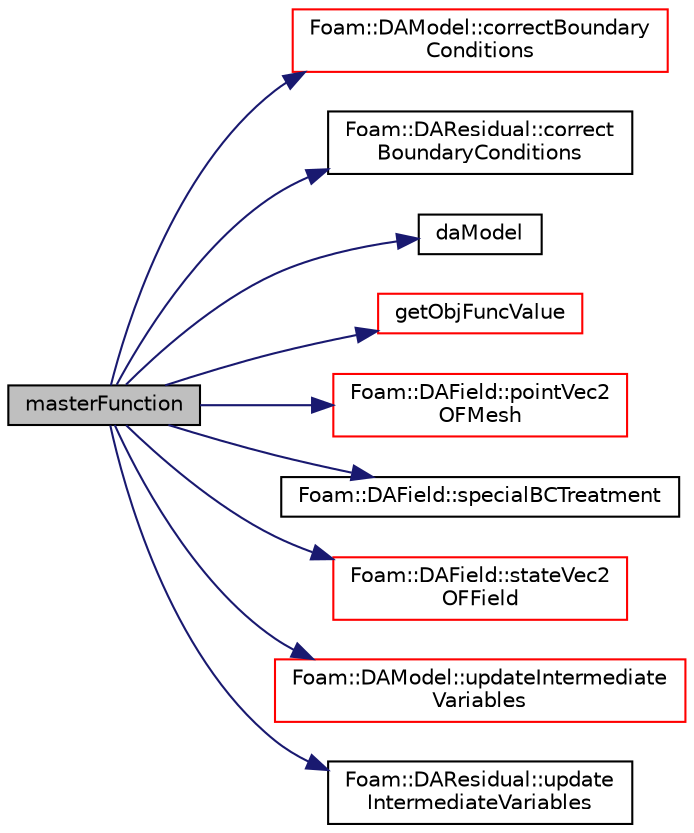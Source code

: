 digraph "masterFunction"
{
  bgcolor="transparent";
  edge [fontname="Helvetica",fontsize="10",labelfontname="Helvetica",labelfontsize="10"];
  node [fontname="Helvetica",fontsize="10",shape=record];
  rankdir="LR";
  Node102 [label="masterFunction",height=0.2,width=0.4,color="black", fillcolor="grey75", style="filled", fontcolor="black"];
  Node102 -> Node103 [color="midnightblue",fontsize="10",style="solid",fontname="Helvetica"];
  Node103 [label="Foam::DAModel::correctBoundary\lConditions",height=0.2,width=0.4,color="red",URL="$classFoam_1_1DAModel.html#acaf6878ef900e593c4b20812f1b567d6",tooltip="correct boundary conditions for model states "];
  Node102 -> Node105 [color="midnightblue",fontsize="10",style="solid",fontname="Helvetica"];
  Node105 [label="Foam::DAResidual::correct\lBoundaryConditions",height=0.2,width=0.4,color="black",URL="$classFoam_1_1DAResidual.html#ac5cf193857b59c2fcaa472ac06847a0d",tooltip="update the boundary condition for all the states in the selected solver "];
  Node102 -> Node106 [color="midnightblue",fontsize="10",style="solid",fontname="Helvetica"];
  Node106 [label="daModel",height=0.2,width=0.4,color="black",URL="$pyColoringCompressible_2createAdjoint_8H.html#adc28e15eebd1fcd331c1edad4145dc49"];
  Node102 -> Node107 [color="midnightblue",fontsize="10",style="solid",fontname="Helvetica"];
  Node107 [label="getObjFuncValue",height=0.2,width=0.4,color="red",URL="$classFoam_1_1DAObjFunc.html#a8e844075cdac7c480f1667a1781a38ad",tooltip="calcluate the value of objective function "];
  Node102 -> Node109 [color="midnightblue",fontsize="10",style="solid",fontname="Helvetica"];
  Node109 [label="Foam::DAField::pointVec2\lOFMesh",height=0.2,width=0.4,color="red",URL="$classFoam_1_1DAField.html#ad11a8b27d61a02a20034c2dedfaa3843",tooltip="assign the points in fvMesh of OpenFOAM based on the point vector "];
  Node102 -> Node111 [color="midnightblue",fontsize="10",style="solid",fontname="Helvetica"];
  Node111 [label="Foam::DAField::specialBCTreatment",height=0.2,width=0.4,color="black",URL="$classFoam_1_1DAField.html#a2e700d9bf7e49927027f36a29ee856de",tooltip="apply special treatment for boundary conditions "];
  Node102 -> Node112 [color="midnightblue",fontsize="10",style="solid",fontname="Helvetica"];
  Node112 [label="Foam::DAField::stateVec2\lOFField",height=0.2,width=0.4,color="red",URL="$classFoam_1_1DAField.html#a7381e81276f834f59b9502061c4bab28",tooltip="assign the fields in OpenFOAM based on the state vector "];
  Node102 -> Node115 [color="midnightblue",fontsize="10",style="solid",fontname="Helvetica"];
  Node115 [label="Foam::DAModel::updateIntermediate\lVariables",height=0.2,width=0.4,color="red",URL="$classFoam_1_1DAModel.html#a1de233c7b2a8f92ffe239b5dc36ae2a3",tooltip="update intermediate variables that are dependent on the model states "];
  Node102 -> Node117 [color="midnightblue",fontsize="10",style="solid",fontname="Helvetica"];
  Node117 [label="Foam::DAResidual::update\lIntermediateVariables",height=0.2,width=0.4,color="black",URL="$classFoam_1_1DAResidual.html#a207d7ee6903c709a6306dd883239028b",tooltip="update any intermdiate variables that are dependent on state variables and are used in calcResiduals ..."];
}
